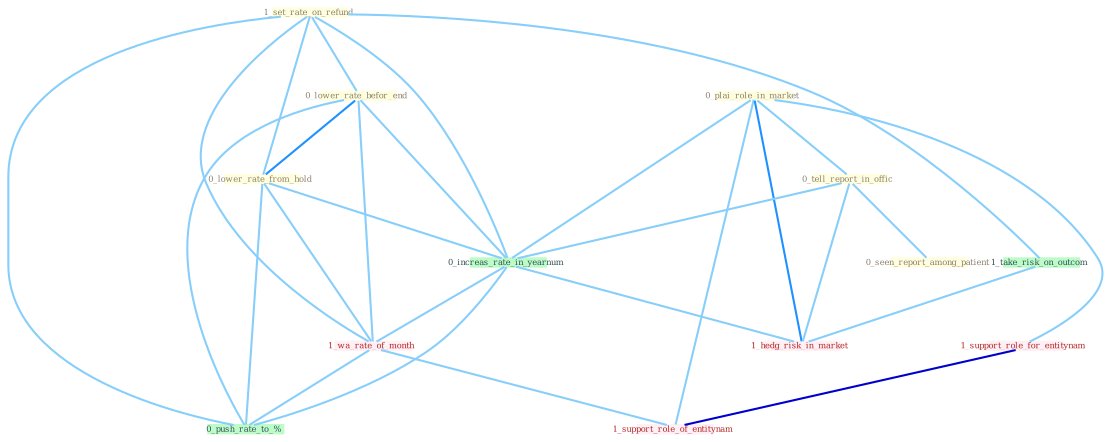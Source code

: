Graph G{ 
    node
    [shape=polygon,style=filled,width=.5,height=.06,color="#BDFCC9",fixedsize=true,fontsize=4,
    fontcolor="#2f4f4f"];
    {node
    [color="#ffffe0", fontcolor="#8b7d6b"] "1_set_rate_on_refund " "0_lower_rate_befor_end " "0_lower_rate_from_hold " "0_plai_role_in_market " "0_tell_report_in_offic " "0_seen_report_among_patient "}
{node [color="#fff0f5", fontcolor="#b22222"] "1_wa_rate_of_month " "1_support_role_for_entitynam " "1_support_role_of_entitynam " "1_hedg_risk_in_market "}
edge [color="#B0E2FF"];

	"1_set_rate_on_refund " -- "0_lower_rate_befor_end " [w="1", color="#87cefa" ];
	"1_set_rate_on_refund " -- "0_lower_rate_from_hold " [w="1", color="#87cefa" ];
	"1_set_rate_on_refund " -- "0_increas_rate_in_yearnum " [w="1", color="#87cefa" ];
	"1_set_rate_on_refund " -- "1_wa_rate_of_month " [w="1", color="#87cefa" ];
	"1_set_rate_on_refund " -- "1_take_risk_on_outcom " [w="1", color="#87cefa" ];
	"1_set_rate_on_refund " -- "0_push_rate_to_% " [w="1", color="#87cefa" ];
	"0_lower_rate_befor_end " -- "0_lower_rate_from_hold " [w="2", color="#1e90ff" , len=0.8];
	"0_lower_rate_befor_end " -- "0_increas_rate_in_yearnum " [w="1", color="#87cefa" ];
	"0_lower_rate_befor_end " -- "1_wa_rate_of_month " [w="1", color="#87cefa" ];
	"0_lower_rate_befor_end " -- "0_push_rate_to_% " [w="1", color="#87cefa" ];
	"0_lower_rate_from_hold " -- "0_increas_rate_in_yearnum " [w="1", color="#87cefa" ];
	"0_lower_rate_from_hold " -- "1_wa_rate_of_month " [w="1", color="#87cefa" ];
	"0_lower_rate_from_hold " -- "0_push_rate_to_% " [w="1", color="#87cefa" ];
	"0_plai_role_in_market " -- "0_tell_report_in_offic " [w="1", color="#87cefa" ];
	"0_plai_role_in_market " -- "0_increas_rate_in_yearnum " [w="1", color="#87cefa" ];
	"0_plai_role_in_market " -- "1_support_role_for_entitynam " [w="1", color="#87cefa" ];
	"0_plai_role_in_market " -- "1_support_role_of_entitynam " [w="1", color="#87cefa" ];
	"0_plai_role_in_market " -- "1_hedg_risk_in_market " [w="2", color="#1e90ff" , len=0.8];
	"0_tell_report_in_offic " -- "0_seen_report_among_patient " [w="1", color="#87cefa" ];
	"0_tell_report_in_offic " -- "0_increas_rate_in_yearnum " [w="1", color="#87cefa" ];
	"0_tell_report_in_offic " -- "1_hedg_risk_in_market " [w="1", color="#87cefa" ];
	"0_increas_rate_in_yearnum " -- "1_wa_rate_of_month " [w="1", color="#87cefa" ];
	"0_increas_rate_in_yearnum " -- "0_push_rate_to_% " [w="1", color="#87cefa" ];
	"0_increas_rate_in_yearnum " -- "1_hedg_risk_in_market " [w="1", color="#87cefa" ];
	"1_wa_rate_of_month " -- "0_push_rate_to_% " [w="1", color="#87cefa" ];
	"1_wa_rate_of_month " -- "1_support_role_of_entitynam " [w="1", color="#87cefa" ];
	"1_support_role_for_entitynam " -- "1_support_role_of_entitynam " [w="3", color="#0000cd" , len=0.6];
	"1_take_risk_on_outcom " -- "1_hedg_risk_in_market " [w="1", color="#87cefa" ];
}